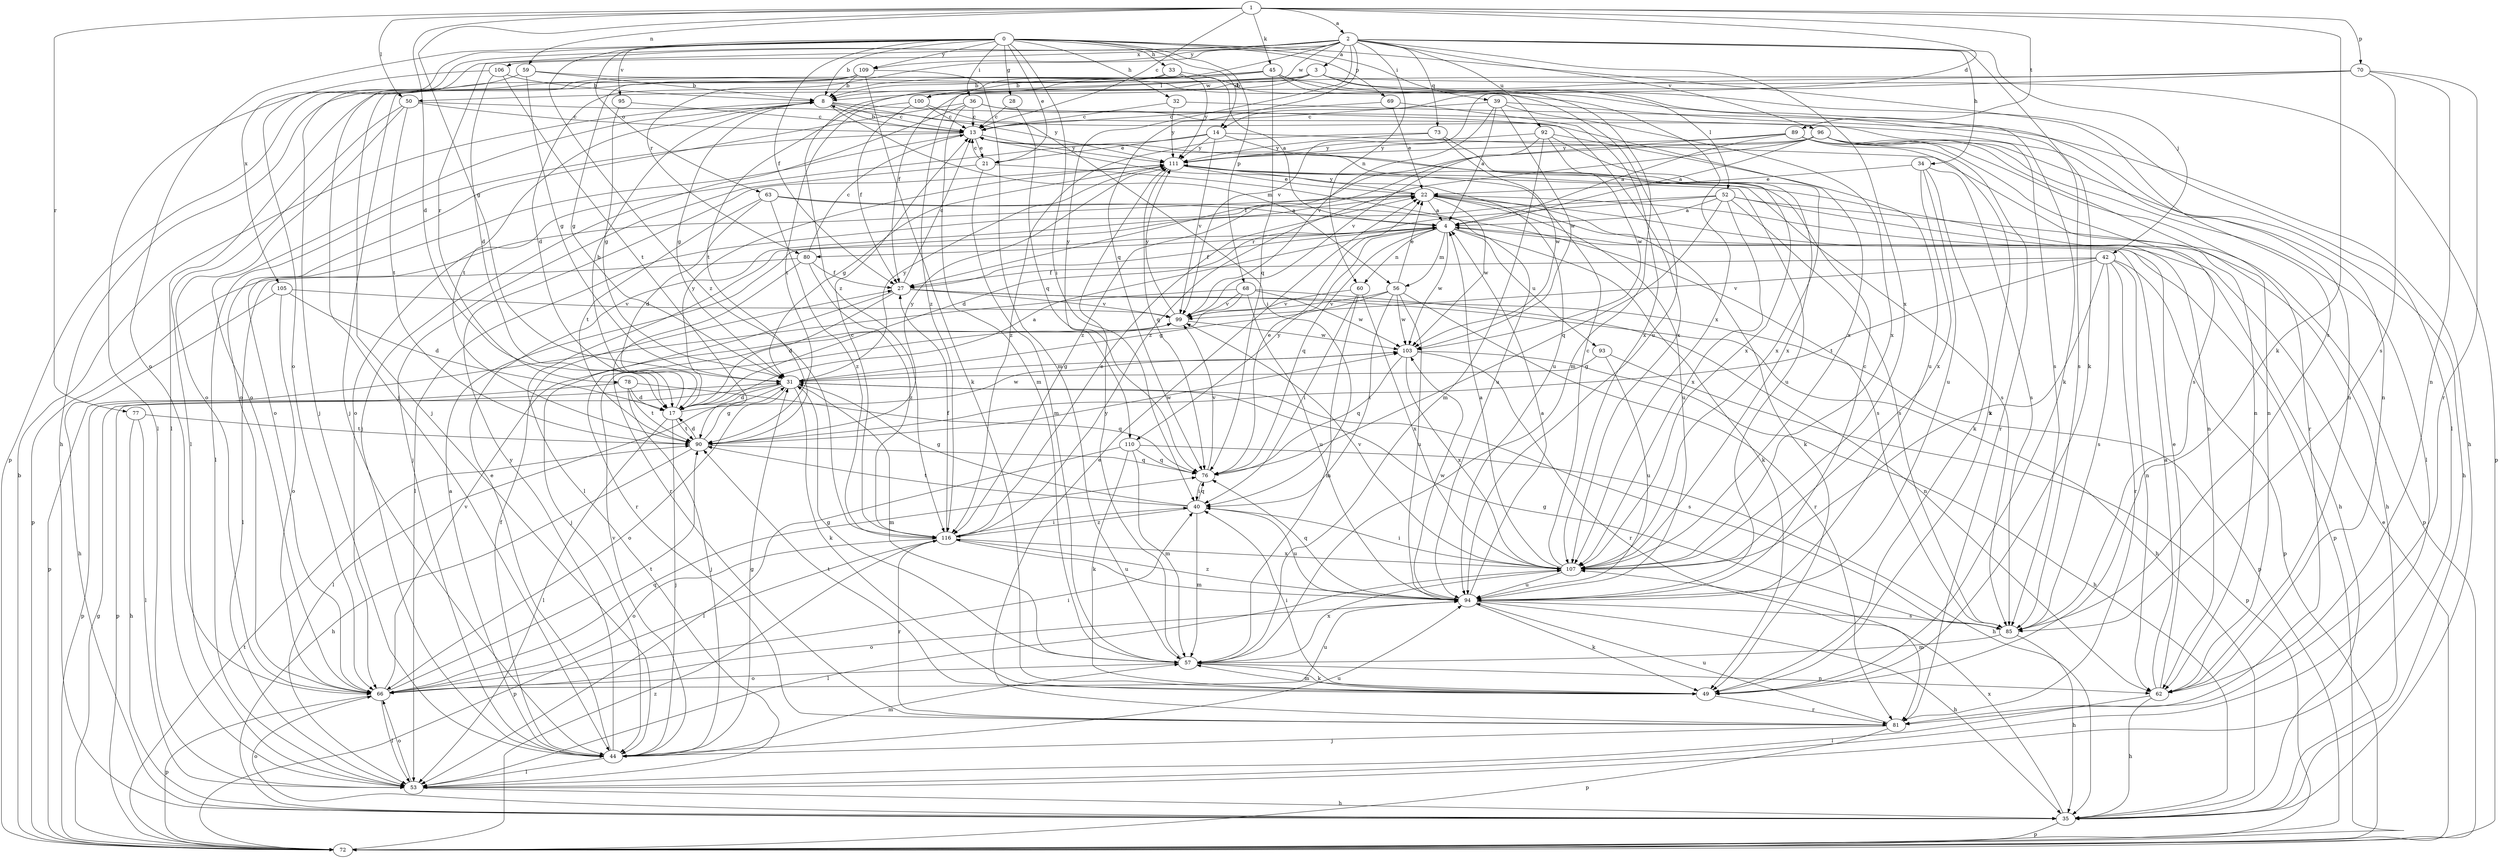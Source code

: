 strict digraph  {
0;
1;
2;
3;
4;
8;
13;
14;
17;
21;
22;
27;
28;
31;
32;
33;
34;
35;
36;
39;
40;
42;
44;
45;
49;
50;
52;
53;
56;
57;
59;
60;
62;
63;
66;
68;
69;
70;
72;
73;
76;
77;
78;
80;
81;
85;
89;
90;
92;
93;
94;
95;
96;
99;
100;
103;
105;
106;
107;
109;
110;
111;
116;
0 -> 8  [label=b];
0 -> 14  [label=d];
0 -> 21  [label=e];
0 -> 27  [label=f];
0 -> 28  [label=g];
0 -> 32  [label=h];
0 -> 33  [label=h];
0 -> 36  [label=i];
0 -> 39  [label=i];
0 -> 40  [label=i];
0 -> 63  [label=o];
0 -> 66  [label=o];
0 -> 68  [label=p];
0 -> 69  [label=p];
0 -> 85  [label=s];
0 -> 95  [label=v];
0 -> 105  [label=x];
0 -> 109  [label=y];
0 -> 116  [label=z];
1 -> 2  [label=a];
1 -> 13  [label=c];
1 -> 14  [label=d];
1 -> 17  [label=d];
1 -> 31  [label=g];
1 -> 45  [label=k];
1 -> 49  [label=k];
1 -> 50  [label=l];
1 -> 59  [label=n];
1 -> 70  [label=p];
1 -> 77  [label=r];
1 -> 89  [label=t];
2 -> 3  [label=a];
2 -> 34  [label=h];
2 -> 42  [label=j];
2 -> 44  [label=j];
2 -> 49  [label=k];
2 -> 60  [label=n];
2 -> 66  [label=o];
2 -> 73  [label=q];
2 -> 76  [label=q];
2 -> 78  [label=r];
2 -> 80  [label=r];
2 -> 92  [label=u];
2 -> 96  [label=v];
2 -> 100  [label=w];
2 -> 106  [label=x];
2 -> 107  [label=x];
2 -> 109  [label=y];
2 -> 110  [label=y];
2 -> 116  [label=z];
3 -> 44  [label=j];
3 -> 50  [label=l];
3 -> 52  [label=l];
3 -> 53  [label=l];
3 -> 72  [label=p];
3 -> 100  [label=w];
3 -> 116  [label=z];
4 -> 27  [label=f];
4 -> 49  [label=k];
4 -> 56  [label=m];
4 -> 60  [label=n];
4 -> 72  [label=p];
4 -> 76  [label=q];
4 -> 80  [label=r];
4 -> 93  [label=u];
4 -> 103  [label=w];
4 -> 110  [label=y];
8 -> 13  [label=c];
8 -> 31  [label=g];
8 -> 56  [label=m];
8 -> 66  [label=o];
8 -> 90  [label=t];
8 -> 107  [label=x];
8 -> 111  [label=y];
13 -> 8  [label=b];
13 -> 21  [label=e];
13 -> 53  [label=l];
13 -> 66  [label=o];
13 -> 94  [label=u];
13 -> 111  [label=y];
14 -> 21  [label=e];
14 -> 62  [label=n];
14 -> 66  [label=o];
14 -> 99  [label=v];
14 -> 107  [label=x];
14 -> 111  [label=y];
17 -> 4  [label=a];
17 -> 8  [label=b];
17 -> 44  [label=j];
17 -> 53  [label=l];
17 -> 90  [label=t];
17 -> 103  [label=w];
17 -> 111  [label=y];
21 -> 13  [label=c];
21 -> 44  [label=j];
21 -> 57  [label=m];
21 -> 94  [label=u];
22 -> 4  [label=a];
22 -> 35  [label=h];
22 -> 49  [label=k];
22 -> 53  [label=l];
22 -> 72  [label=p];
22 -> 94  [label=u];
22 -> 103  [label=w];
22 -> 111  [label=y];
27 -> 13  [label=c];
27 -> 17  [label=d];
27 -> 35  [label=h];
27 -> 44  [label=j];
27 -> 72  [label=p];
27 -> 99  [label=v];
28 -> 13  [label=c];
28 -> 76  [label=q];
31 -> 17  [label=d];
31 -> 49  [label=k];
31 -> 53  [label=l];
31 -> 57  [label=m];
31 -> 66  [label=o];
31 -> 72  [label=p];
31 -> 85  [label=s];
31 -> 111  [label=y];
32 -> 13  [label=c];
32 -> 62  [label=n];
32 -> 111  [label=y];
33 -> 4  [label=a];
33 -> 8  [label=b];
33 -> 53  [label=l];
33 -> 94  [label=u];
33 -> 111  [label=y];
34 -> 22  [label=e];
34 -> 49  [label=k];
34 -> 85  [label=s];
34 -> 94  [label=u];
34 -> 107  [label=x];
35 -> 66  [label=o];
35 -> 72  [label=p];
35 -> 107  [label=x];
36 -> 13  [label=c];
36 -> 44  [label=j];
36 -> 57  [label=m];
36 -> 66  [label=o];
36 -> 85  [label=s];
36 -> 107  [label=x];
39 -> 4  [label=a];
39 -> 13  [label=c];
39 -> 85  [label=s];
39 -> 99  [label=v];
39 -> 103  [label=w];
39 -> 107  [label=x];
40 -> 31  [label=g];
40 -> 57  [label=m];
40 -> 76  [label=q];
40 -> 90  [label=t];
40 -> 94  [label=u];
40 -> 116  [label=z];
42 -> 27  [label=f];
42 -> 62  [label=n];
42 -> 72  [label=p];
42 -> 81  [label=r];
42 -> 85  [label=s];
42 -> 90  [label=t];
42 -> 99  [label=v];
42 -> 107  [label=x];
44 -> 4  [label=a];
44 -> 22  [label=e];
44 -> 27  [label=f];
44 -> 31  [label=g];
44 -> 53  [label=l];
44 -> 57  [label=m];
44 -> 94  [label=u];
44 -> 99  [label=v];
44 -> 111  [label=y];
45 -> 8  [label=b];
45 -> 17  [label=d];
45 -> 35  [label=h];
45 -> 44  [label=j];
45 -> 49  [label=k];
45 -> 57  [label=m];
45 -> 76  [label=q];
45 -> 90  [label=t];
49 -> 40  [label=i];
49 -> 57  [label=m];
49 -> 81  [label=r];
49 -> 90  [label=t];
50 -> 13  [label=c];
50 -> 53  [label=l];
50 -> 62  [label=n];
50 -> 66  [label=o];
50 -> 90  [label=t];
52 -> 4  [label=a];
52 -> 17  [label=d];
52 -> 35  [label=h];
52 -> 53  [label=l];
52 -> 72  [label=p];
52 -> 76  [label=q];
52 -> 85  [label=s];
52 -> 107  [label=x];
53 -> 35  [label=h];
53 -> 66  [label=o];
56 -> 22  [label=e];
56 -> 31  [label=g];
56 -> 40  [label=i];
56 -> 81  [label=r];
56 -> 94  [label=u];
56 -> 99  [label=v];
56 -> 103  [label=w];
57 -> 31  [label=g];
57 -> 49  [label=k];
57 -> 62  [label=n];
57 -> 66  [label=o];
57 -> 107  [label=x];
57 -> 111  [label=y];
59 -> 8  [label=b];
59 -> 31  [label=g];
59 -> 44  [label=j];
59 -> 107  [label=x];
60 -> 40  [label=i];
60 -> 57  [label=m];
60 -> 99  [label=v];
60 -> 107  [label=x];
62 -> 4  [label=a];
62 -> 22  [label=e];
62 -> 35  [label=h];
62 -> 53  [label=l];
63 -> 4  [label=a];
63 -> 17  [label=d];
63 -> 85  [label=s];
63 -> 90  [label=t];
63 -> 116  [label=z];
66 -> 40  [label=i];
66 -> 53  [label=l];
66 -> 72  [label=p];
66 -> 76  [label=q];
66 -> 90  [label=t];
66 -> 94  [label=u];
66 -> 99  [label=v];
68 -> 62  [label=n];
68 -> 72  [label=p];
68 -> 81  [label=r];
68 -> 94  [label=u];
68 -> 99  [label=v];
68 -> 103  [label=w];
69 -> 13  [label=c];
69 -> 22  [label=e];
69 -> 107  [label=x];
70 -> 8  [label=b];
70 -> 27  [label=f];
70 -> 62  [label=n];
70 -> 81  [label=r];
70 -> 85  [label=s];
70 -> 99  [label=v];
72 -> 8  [label=b];
72 -> 22  [label=e];
72 -> 31  [label=g];
72 -> 90  [label=t];
72 -> 116  [label=z];
73 -> 103  [label=w];
73 -> 107  [label=x];
73 -> 111  [label=y];
73 -> 116  [label=z];
76 -> 22  [label=e];
76 -> 40  [label=i];
76 -> 99  [label=v];
77 -> 35  [label=h];
77 -> 53  [label=l];
77 -> 90  [label=t];
78 -> 17  [label=d];
78 -> 44  [label=j];
78 -> 72  [label=p];
78 -> 76  [label=q];
78 -> 90  [label=t];
80 -> 13  [label=c];
80 -> 27  [label=f];
80 -> 53  [label=l];
80 -> 81  [label=r];
80 -> 116  [label=z];
81 -> 22  [label=e];
81 -> 44  [label=j];
81 -> 72  [label=p];
81 -> 94  [label=u];
85 -> 31  [label=g];
85 -> 35  [label=h];
85 -> 57  [label=m];
89 -> 4  [label=a];
89 -> 49  [label=k];
89 -> 81  [label=r];
89 -> 85  [label=s];
89 -> 111  [label=y];
89 -> 116  [label=z];
90 -> 17  [label=d];
90 -> 31  [label=g];
90 -> 35  [label=h];
90 -> 76  [label=q];
90 -> 103  [label=w];
90 -> 111  [label=y];
92 -> 57  [label=m];
92 -> 94  [label=u];
92 -> 99  [label=v];
92 -> 103  [label=w];
92 -> 107  [label=x];
92 -> 111  [label=y];
93 -> 31  [label=g];
93 -> 72  [label=p];
93 -> 94  [label=u];
94 -> 4  [label=a];
94 -> 13  [label=c];
94 -> 35  [label=h];
94 -> 49  [label=k];
94 -> 66  [label=o];
94 -> 76  [label=q];
94 -> 85  [label=s];
94 -> 103  [label=w];
94 -> 116  [label=z];
95 -> 13  [label=c];
95 -> 31  [label=g];
96 -> 4  [label=a];
96 -> 27  [label=f];
96 -> 35  [label=h];
96 -> 53  [label=l];
96 -> 62  [label=n];
96 -> 81  [label=r];
96 -> 111  [label=y];
96 -> 116  [label=z];
99 -> 103  [label=w];
99 -> 111  [label=y];
100 -> 13  [label=c];
100 -> 27  [label=f];
100 -> 40  [label=i];
100 -> 90  [label=t];
103 -> 31  [label=g];
103 -> 35  [label=h];
103 -> 76  [label=q];
103 -> 81  [label=r];
103 -> 107  [label=x];
105 -> 17  [label=d];
105 -> 35  [label=h];
105 -> 66  [label=o];
105 -> 99  [label=v];
106 -> 8  [label=b];
106 -> 17  [label=d];
106 -> 53  [label=l];
106 -> 90  [label=t];
107 -> 4  [label=a];
107 -> 13  [label=c];
107 -> 40  [label=i];
107 -> 53  [label=l];
107 -> 94  [label=u];
107 -> 99  [label=v];
109 -> 8  [label=b];
109 -> 31  [label=g];
109 -> 35  [label=h];
109 -> 49  [label=k];
109 -> 57  [label=m];
109 -> 72  [label=p];
110 -> 35  [label=h];
110 -> 49  [label=k];
110 -> 53  [label=l];
110 -> 57  [label=m];
110 -> 76  [label=q];
111 -> 22  [label=e];
111 -> 31  [label=g];
111 -> 62  [label=n];
111 -> 76  [label=q];
111 -> 85  [label=s];
111 -> 94  [label=u];
116 -> 13  [label=c];
116 -> 22  [label=e];
116 -> 27  [label=f];
116 -> 40  [label=i];
116 -> 66  [label=o];
116 -> 72  [label=p];
116 -> 81  [label=r];
116 -> 94  [label=u];
116 -> 107  [label=x];
}
